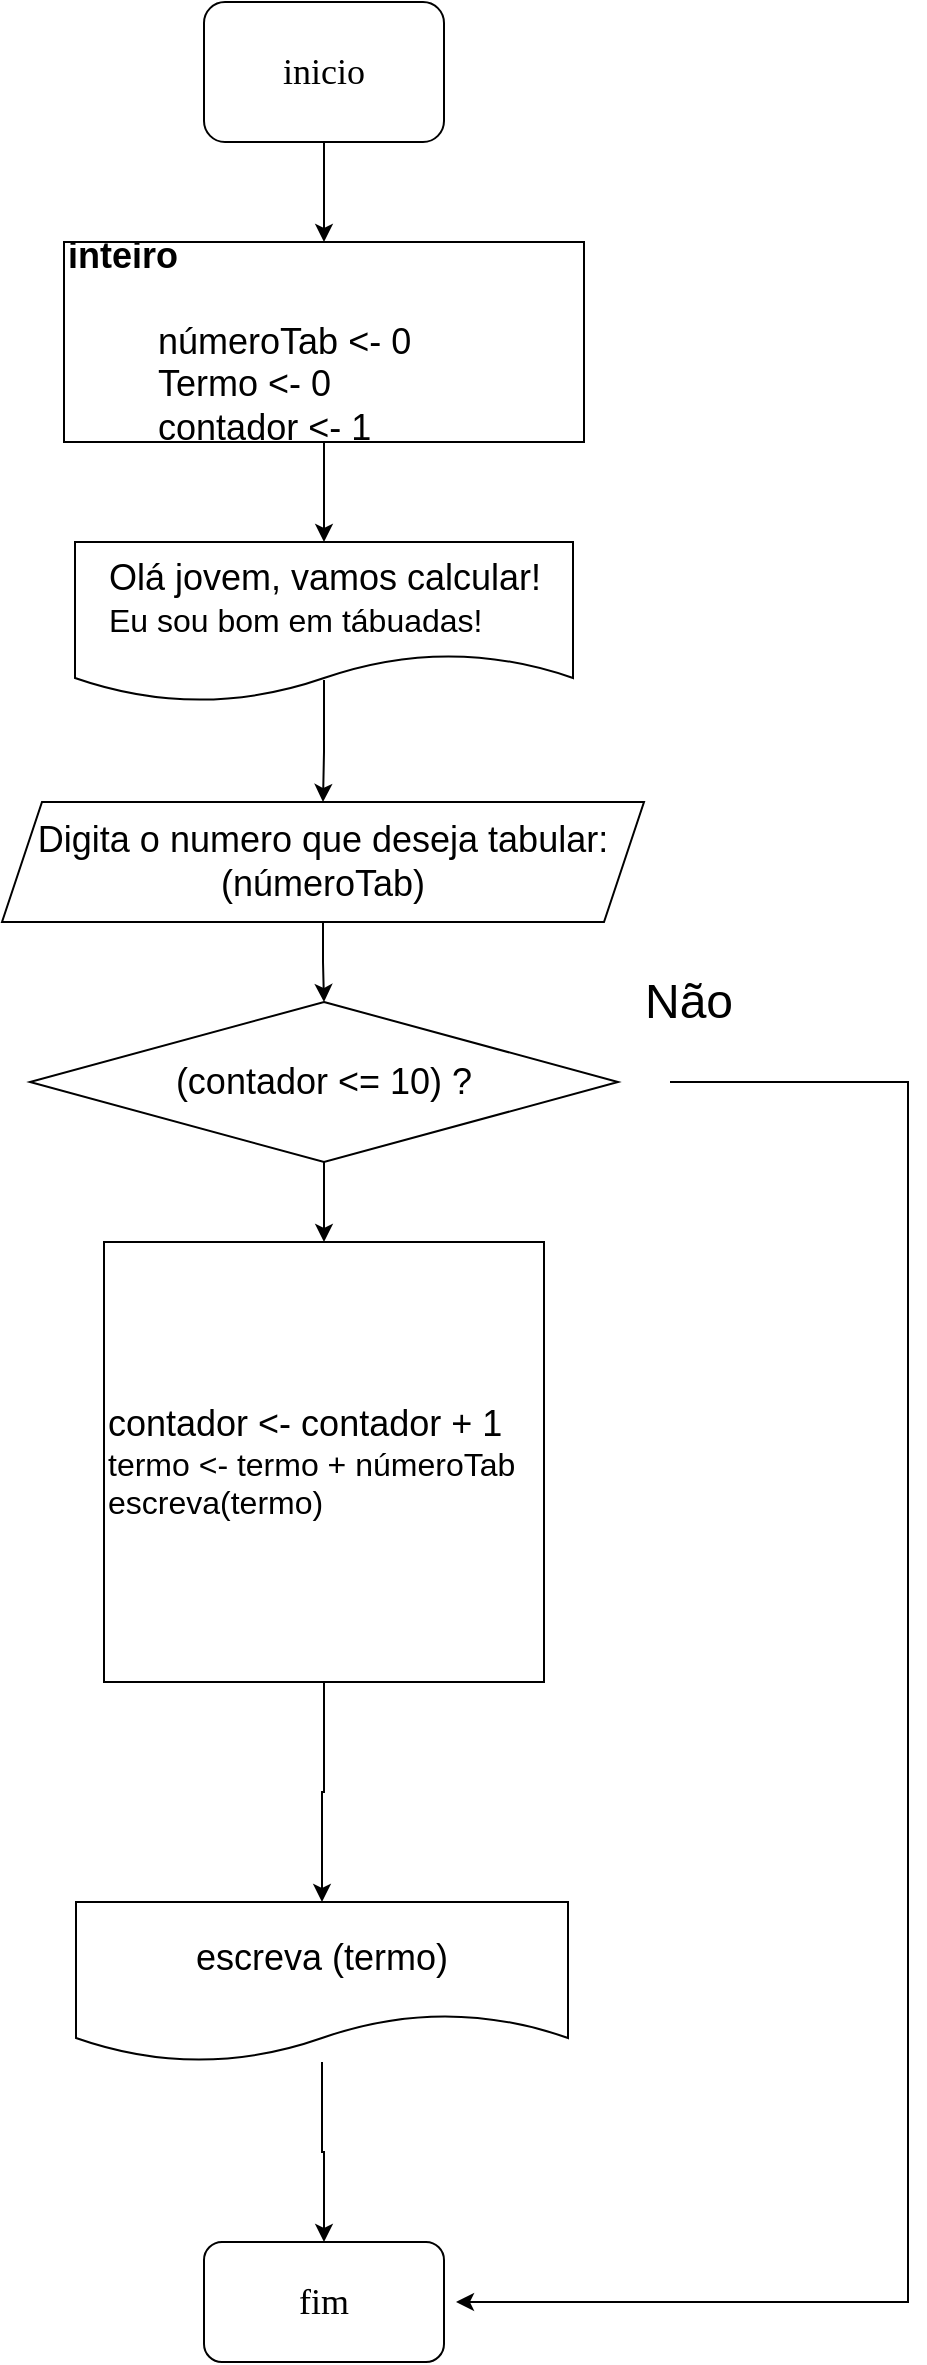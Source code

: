 <mxfile version="21.6.8" type="github">
  <diagram name="Página-1" id="LZOiCEtN_NCGizEqBooI">
    <mxGraphModel dx="1093" dy="598" grid="1" gridSize="10" guides="1" tooltips="1" connect="1" arrows="1" fold="1" page="1" pageScale="1" pageWidth="827" pageHeight="1169" math="0" shadow="0">
      <root>
        <mxCell id="0" />
        <mxCell id="1" parent="0" />
        <mxCell id="o5PSsMGVFRECID5mcdXn-7" style="edgeStyle=orthogonalEdgeStyle;rounded=0;orthogonalLoop=1;jettySize=auto;html=1;entryX=0.5;entryY=0;entryDx=0;entryDy=0;" edge="1" parent="1" source="o5PSsMGVFRECID5mcdXn-1" target="o5PSsMGVFRECID5mcdXn-3">
          <mxGeometry relative="1" as="geometry" />
        </mxCell>
        <mxCell id="o5PSsMGVFRECID5mcdXn-1" value="&lt;font face=&quot;Comic Sans MS&quot; style=&quot;font-size: 18px;&quot;&gt;inicio&lt;/font&gt;" style="rounded=1;whiteSpace=wrap;html=1;" vertex="1" parent="1">
          <mxGeometry x="354" y="20" width="120" height="70" as="geometry" />
        </mxCell>
        <mxCell id="o5PSsMGVFRECID5mcdXn-2" value="&lt;font face=&quot;Comic Sans MS&quot; style=&quot;font-size: 18px;&quot;&gt;fim&lt;/font&gt;" style="rounded=1;whiteSpace=wrap;html=1;" vertex="1" parent="1">
          <mxGeometry x="354" y="1140" width="120" height="60" as="geometry" />
        </mxCell>
        <mxCell id="o5PSsMGVFRECID5mcdXn-8" style="edgeStyle=orthogonalEdgeStyle;rounded=0;orthogonalLoop=1;jettySize=auto;html=1;entryX=0.5;entryY=0;entryDx=0;entryDy=0;" edge="1" parent="1" source="o5PSsMGVFRECID5mcdXn-3" target="o5PSsMGVFRECID5mcdXn-6">
          <mxGeometry relative="1" as="geometry" />
        </mxCell>
        <mxCell id="o5PSsMGVFRECID5mcdXn-3" value="&lt;font style=&quot;font-size: 18px;&quot;&gt;&lt;b&gt;inteiro&lt;/b&gt;&lt;br&gt;&amp;nbsp;&amp;nbsp;&amp;nbsp;&amp;nbsp;&lt;br&gt;&amp;nbsp;&amp;nbsp;&amp;nbsp;&amp;nbsp;&lt;span style=&quot;white-space: pre;&quot;&gt;&#x9;&lt;/span&gt;&amp;nbsp;númeroTab &amp;lt;- 0&lt;br&gt;&amp;nbsp;&amp;nbsp;&amp;nbsp;&lt;span style=&quot;white-space: pre;&quot;&gt;&#x9;&lt;/span&gt;&amp;nbsp;Termo &amp;lt;- 0&amp;nbsp;&amp;nbsp;&amp;nbsp;&amp;nbsp;&lt;br&gt;&amp;nbsp;&amp;nbsp;&amp;nbsp;&lt;span style=&quot;white-space: pre;&quot;&gt;&#x9;&amp;nbsp;&lt;/span&gt;contador &amp;lt;- 1&lt;/font&gt;" style="rounded=0;whiteSpace=wrap;html=1;align=left;" vertex="1" parent="1">
          <mxGeometry x="284" y="140" width="260" height="100" as="geometry" />
        </mxCell>
        <mxCell id="o5PSsMGVFRECID5mcdXn-11" style="edgeStyle=orthogonalEdgeStyle;rounded=0;orthogonalLoop=1;jettySize=auto;html=1;entryX=0.5;entryY=0;entryDx=0;entryDy=0;exitX=0.5;exitY=0.863;exitDx=0;exitDy=0;exitPerimeter=0;" edge="1" parent="1" source="o5PSsMGVFRECID5mcdXn-6" target="o5PSsMGVFRECID5mcdXn-9">
          <mxGeometry relative="1" as="geometry" />
        </mxCell>
        <mxCell id="o5PSsMGVFRECID5mcdXn-6" value="&lt;div style=&quot;text-align: justify;&quot;&gt;&lt;span style=&quot;background-color: initial;&quot;&gt;&lt;font style=&quot;font-size: 18px;&quot;&gt;Olá jovem, vamos calcular!&lt;/font&gt;&lt;/span&gt;&lt;/div&gt;&lt;div style=&quot;text-align: justify;&quot;&gt;&lt;span style=&quot;background-color: initial;&quot;&gt;&lt;font size=&quot;3&quot;&gt;Eu sou bom em tábuadas!&lt;/font&gt;&lt;/span&gt;&lt;/div&gt;" style="shape=document;whiteSpace=wrap;html=1;boundedLbl=1;" vertex="1" parent="1">
          <mxGeometry x="289.5" y="290" width="249" height="80" as="geometry" />
        </mxCell>
        <mxCell id="o5PSsMGVFRECID5mcdXn-12" style="edgeStyle=orthogonalEdgeStyle;rounded=0;orthogonalLoop=1;jettySize=auto;html=1;entryX=0.5;entryY=0;entryDx=0;entryDy=0;" edge="1" parent="1" source="o5PSsMGVFRECID5mcdXn-9" target="o5PSsMGVFRECID5mcdXn-10">
          <mxGeometry relative="1" as="geometry" />
        </mxCell>
        <mxCell id="o5PSsMGVFRECID5mcdXn-9" value="&lt;font style=&quot;font-size: 18px;&quot;&gt;Digita o numero que deseja tabular:&lt;br&gt;(númeroTab)&lt;/font&gt;" style="shape=parallelogram;perimeter=parallelogramPerimeter;whiteSpace=wrap;html=1;fixedSize=1;" vertex="1" parent="1">
          <mxGeometry x="253" y="420" width="321" height="60" as="geometry" />
        </mxCell>
        <mxCell id="o5PSsMGVFRECID5mcdXn-24" style="edgeStyle=orthogonalEdgeStyle;rounded=0;orthogonalLoop=1;jettySize=auto;html=1;" edge="1" parent="1">
          <mxGeometry relative="1" as="geometry">
            <mxPoint x="480" y="1170" as="targetPoint" />
            <mxPoint x="587.0" y="560" as="sourcePoint" />
            <Array as="points">
              <mxPoint x="706" y="560" />
              <mxPoint x="706" y="1170" />
            </Array>
          </mxGeometry>
        </mxCell>
        <mxCell id="o5PSsMGVFRECID5mcdXn-30" style="edgeStyle=orthogonalEdgeStyle;rounded=0;orthogonalLoop=1;jettySize=auto;html=1;entryX=0.5;entryY=0;entryDx=0;entryDy=0;" edge="1" parent="1" source="o5PSsMGVFRECID5mcdXn-10" target="o5PSsMGVFRECID5mcdXn-21">
          <mxGeometry relative="1" as="geometry" />
        </mxCell>
        <mxCell id="o5PSsMGVFRECID5mcdXn-10" value="&lt;font style=&quot;font-size: 18px;&quot;&gt;(contador &amp;lt;= 10) ?&lt;/font&gt;" style="rhombus;whiteSpace=wrap;html=1;" vertex="1" parent="1">
          <mxGeometry x="267" y="520" width="294" height="80" as="geometry" />
        </mxCell>
        <mxCell id="o5PSsMGVFRECID5mcdXn-14" value="&lt;font style=&quot;font-size: 24px;&quot;&gt;Não&lt;/font&gt;" style="text;html=1;align=center;verticalAlign=middle;resizable=0;points=[];autosize=1;strokeColor=none;fillColor=none;" vertex="1" parent="1">
          <mxGeometry x="561" y="500" width="70" height="40" as="geometry" />
        </mxCell>
        <mxCell id="o5PSsMGVFRECID5mcdXn-27" style="edgeStyle=orthogonalEdgeStyle;rounded=0;orthogonalLoop=1;jettySize=auto;html=1;entryX=0.5;entryY=0;entryDx=0;entryDy=0;" edge="1" parent="1" source="o5PSsMGVFRECID5mcdXn-21" target="o5PSsMGVFRECID5mcdXn-25">
          <mxGeometry relative="1" as="geometry" />
        </mxCell>
        <mxCell id="o5PSsMGVFRECID5mcdXn-21" value="&lt;div&gt;&lt;font style=&quot;font-size: 18px;&quot;&gt;&lt;span style=&quot;background-color: initial;&quot;&gt;contador &amp;lt;- contador + 1&lt;/span&gt;&lt;br&gt;&lt;/font&gt;&lt;/div&gt;&lt;div&gt;&lt;font size=&quot;3&quot;&gt;&lt;span style=&quot;&quot;&gt;&lt;/span&gt;&lt;/font&gt;&lt;/div&gt;&lt;div&gt;&lt;span style=&quot;&quot;&gt;&lt;font size=&quot;3&quot;&gt;termo &amp;lt;- termo + númeroTab&lt;/font&gt;&lt;/span&gt;&lt;/div&gt;&lt;div&gt;&lt;span style=&quot;&quot;&gt;&lt;font size=&quot;3&quot;&gt;escreva(termo)&lt;/font&gt;&lt;/span&gt;&lt;/div&gt;" style="whiteSpace=wrap;html=1;aspect=fixed;align=left;" vertex="1" parent="1">
          <mxGeometry x="304" y="640" width="220" height="220" as="geometry" />
        </mxCell>
        <mxCell id="o5PSsMGVFRECID5mcdXn-28" style="edgeStyle=orthogonalEdgeStyle;rounded=0;orthogonalLoop=1;jettySize=auto;html=1;entryX=0.5;entryY=0;entryDx=0;entryDy=0;" edge="1" parent="1" source="o5PSsMGVFRECID5mcdXn-25" target="o5PSsMGVFRECID5mcdXn-2">
          <mxGeometry relative="1" as="geometry" />
        </mxCell>
        <mxCell id="o5PSsMGVFRECID5mcdXn-25" value="&lt;font style=&quot;font-size: 18px;&quot;&gt;escreva (termo)&lt;/font&gt;" style="shape=document;whiteSpace=wrap;html=1;boundedLbl=1;" vertex="1" parent="1">
          <mxGeometry x="290" y="970" width="246" height="80" as="geometry" />
        </mxCell>
      </root>
    </mxGraphModel>
  </diagram>
</mxfile>
